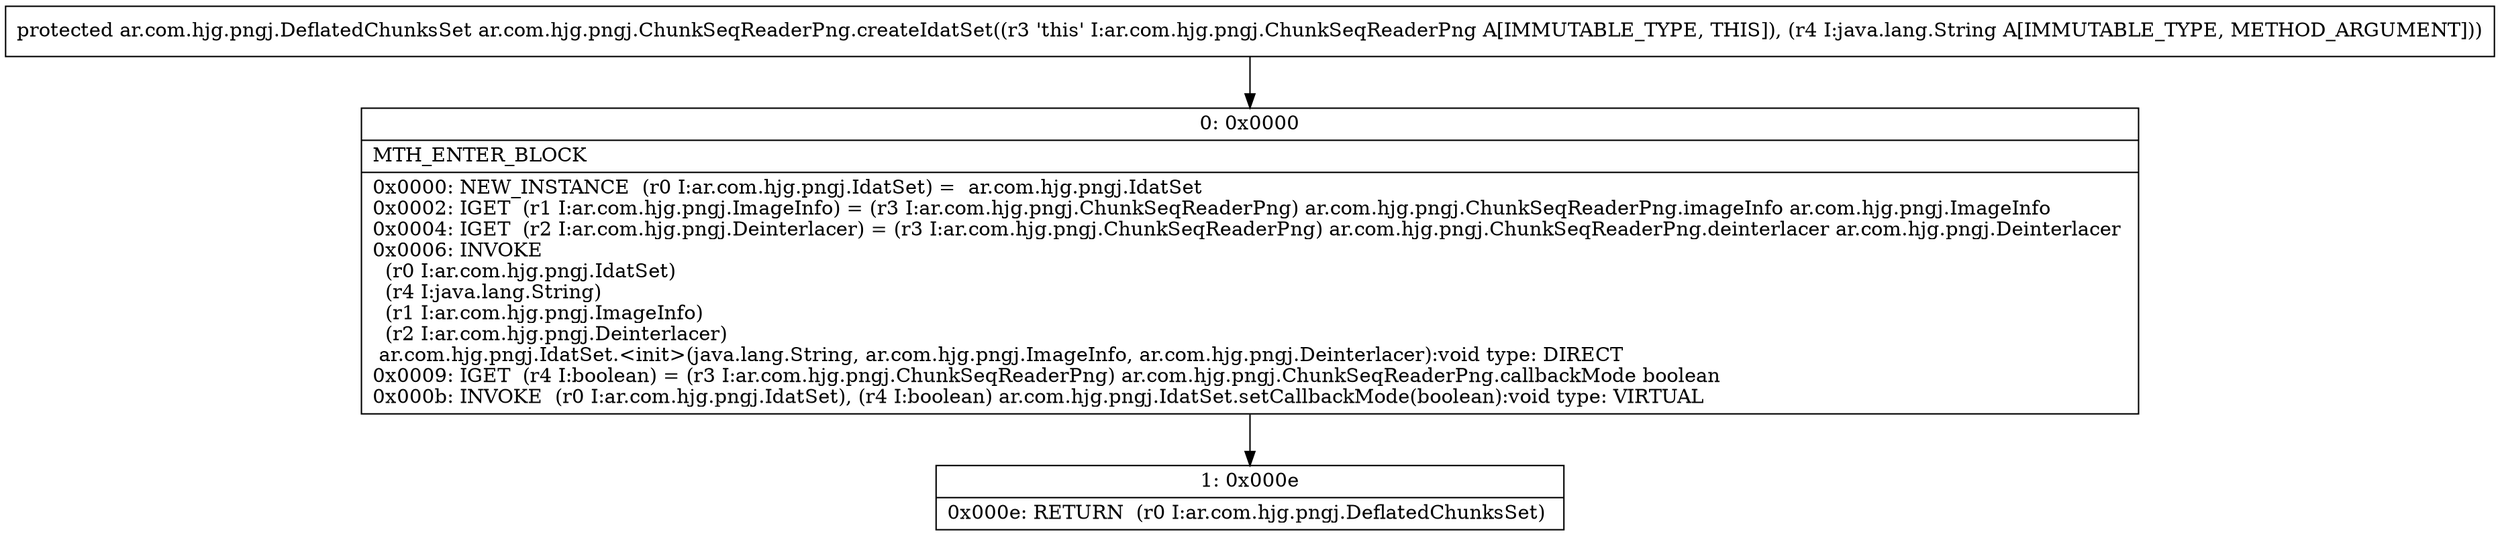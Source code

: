 digraph "CFG forar.com.hjg.pngj.ChunkSeqReaderPng.createIdatSet(Ljava\/lang\/String;)Lar\/com\/hjg\/pngj\/DeflatedChunksSet;" {
Node_0 [shape=record,label="{0\:\ 0x0000|MTH_ENTER_BLOCK\l|0x0000: NEW_INSTANCE  (r0 I:ar.com.hjg.pngj.IdatSet) =  ar.com.hjg.pngj.IdatSet \l0x0002: IGET  (r1 I:ar.com.hjg.pngj.ImageInfo) = (r3 I:ar.com.hjg.pngj.ChunkSeqReaderPng) ar.com.hjg.pngj.ChunkSeqReaderPng.imageInfo ar.com.hjg.pngj.ImageInfo \l0x0004: IGET  (r2 I:ar.com.hjg.pngj.Deinterlacer) = (r3 I:ar.com.hjg.pngj.ChunkSeqReaderPng) ar.com.hjg.pngj.ChunkSeqReaderPng.deinterlacer ar.com.hjg.pngj.Deinterlacer \l0x0006: INVOKE  \l  (r0 I:ar.com.hjg.pngj.IdatSet)\l  (r4 I:java.lang.String)\l  (r1 I:ar.com.hjg.pngj.ImageInfo)\l  (r2 I:ar.com.hjg.pngj.Deinterlacer)\l ar.com.hjg.pngj.IdatSet.\<init\>(java.lang.String, ar.com.hjg.pngj.ImageInfo, ar.com.hjg.pngj.Deinterlacer):void type: DIRECT \l0x0009: IGET  (r4 I:boolean) = (r3 I:ar.com.hjg.pngj.ChunkSeqReaderPng) ar.com.hjg.pngj.ChunkSeqReaderPng.callbackMode boolean \l0x000b: INVOKE  (r0 I:ar.com.hjg.pngj.IdatSet), (r4 I:boolean) ar.com.hjg.pngj.IdatSet.setCallbackMode(boolean):void type: VIRTUAL \l}"];
Node_1 [shape=record,label="{1\:\ 0x000e|0x000e: RETURN  (r0 I:ar.com.hjg.pngj.DeflatedChunksSet) \l}"];
MethodNode[shape=record,label="{protected ar.com.hjg.pngj.DeflatedChunksSet ar.com.hjg.pngj.ChunkSeqReaderPng.createIdatSet((r3 'this' I:ar.com.hjg.pngj.ChunkSeqReaderPng A[IMMUTABLE_TYPE, THIS]), (r4 I:java.lang.String A[IMMUTABLE_TYPE, METHOD_ARGUMENT])) }"];
MethodNode -> Node_0;
Node_0 -> Node_1;
}

